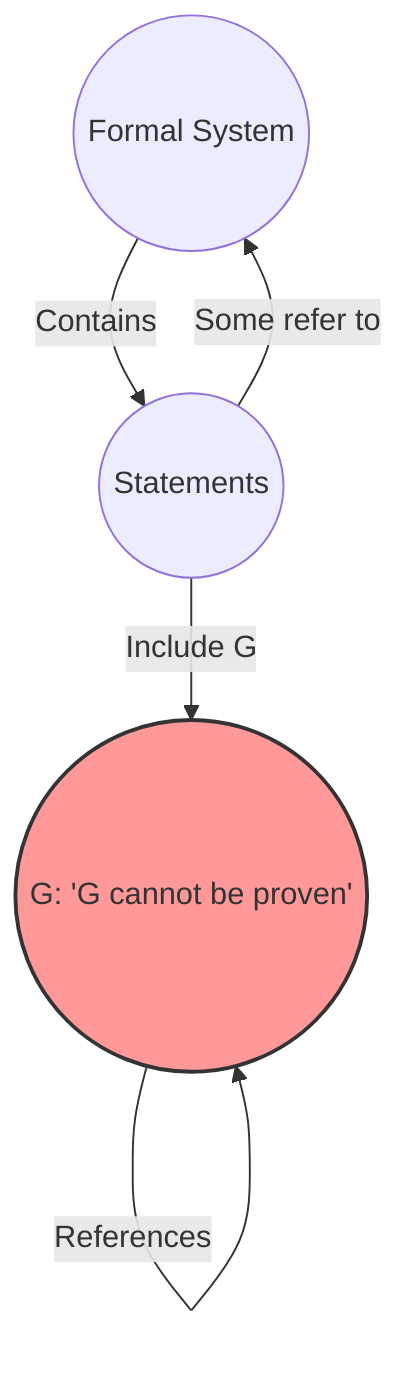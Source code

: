 graph TD
    A((Formal System)) --> |"Contains"| B((Statements))
    B --> |"Some refer to"| A
    B --> |"Include G"| C(("G: 'G cannot be proven'"))
    C --> |"References"| C
    
    style C fill:#f99,stroke:#333,stroke-width:2px